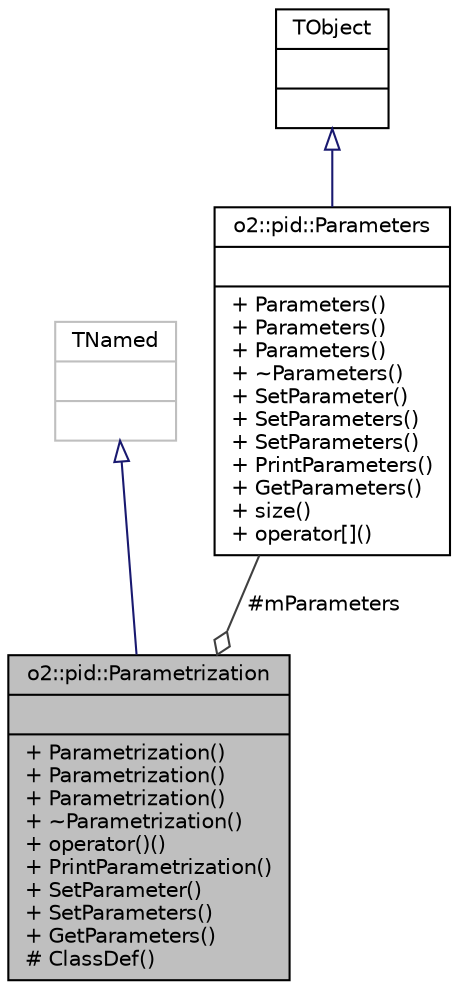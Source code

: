 digraph "o2::pid::Parametrization"
{
 // INTERACTIVE_SVG=YES
  bgcolor="transparent";
  edge [fontname="Helvetica",fontsize="10",labelfontname="Helvetica",labelfontsize="10"];
  node [fontname="Helvetica",fontsize="10",shape=record];
  Node5 [label="{o2::pid::Parametrization\n||+ Parametrization()\l+ Parametrization()\l+ Parametrization()\l+ ~Parametrization()\l+ operator()()\l+ PrintParametrization()\l+ SetParameter()\l+ SetParameters()\l+ GetParameters()\l# ClassDef()\l}",height=0.2,width=0.4,color="black", fillcolor="grey75", style="filled", fontcolor="black"];
  Node6 -> Node5 [dir="back",color="midnightblue",fontsize="10",style="solid",arrowtail="onormal",fontname="Helvetica"];
  Node6 [label="{TNamed\n||}",height=0.2,width=0.4,color="grey75"];
  Node7 -> Node5 [color="grey25",fontsize="10",style="solid",label=" #mParameters" ,arrowhead="odiamond",fontname="Helvetica"];
  Node7 [label="{o2::pid::Parameters\n||+ Parameters()\l+ Parameters()\l+ Parameters()\l+ ~Parameters()\l+ SetParameter()\l+ SetParameters()\l+ SetParameters()\l+ PrintParameters()\l+ GetParameters()\l+ size()\l+ operator[]()\l}",height=0.2,width=0.4,color="black",URL="$df/df1/classo2_1_1pid_1_1Parameters.html",tooltip="Class to handle the parameters of a given detector response. "];
  Node8 -> Node7 [dir="back",color="midnightblue",fontsize="10",style="solid",arrowtail="onormal",fontname="Helvetica"];
  Node8 [label="{TObject\n||}",height=0.2,width=0.4,color="black",URL="$d5/d0f/classTObject.html"];
}
